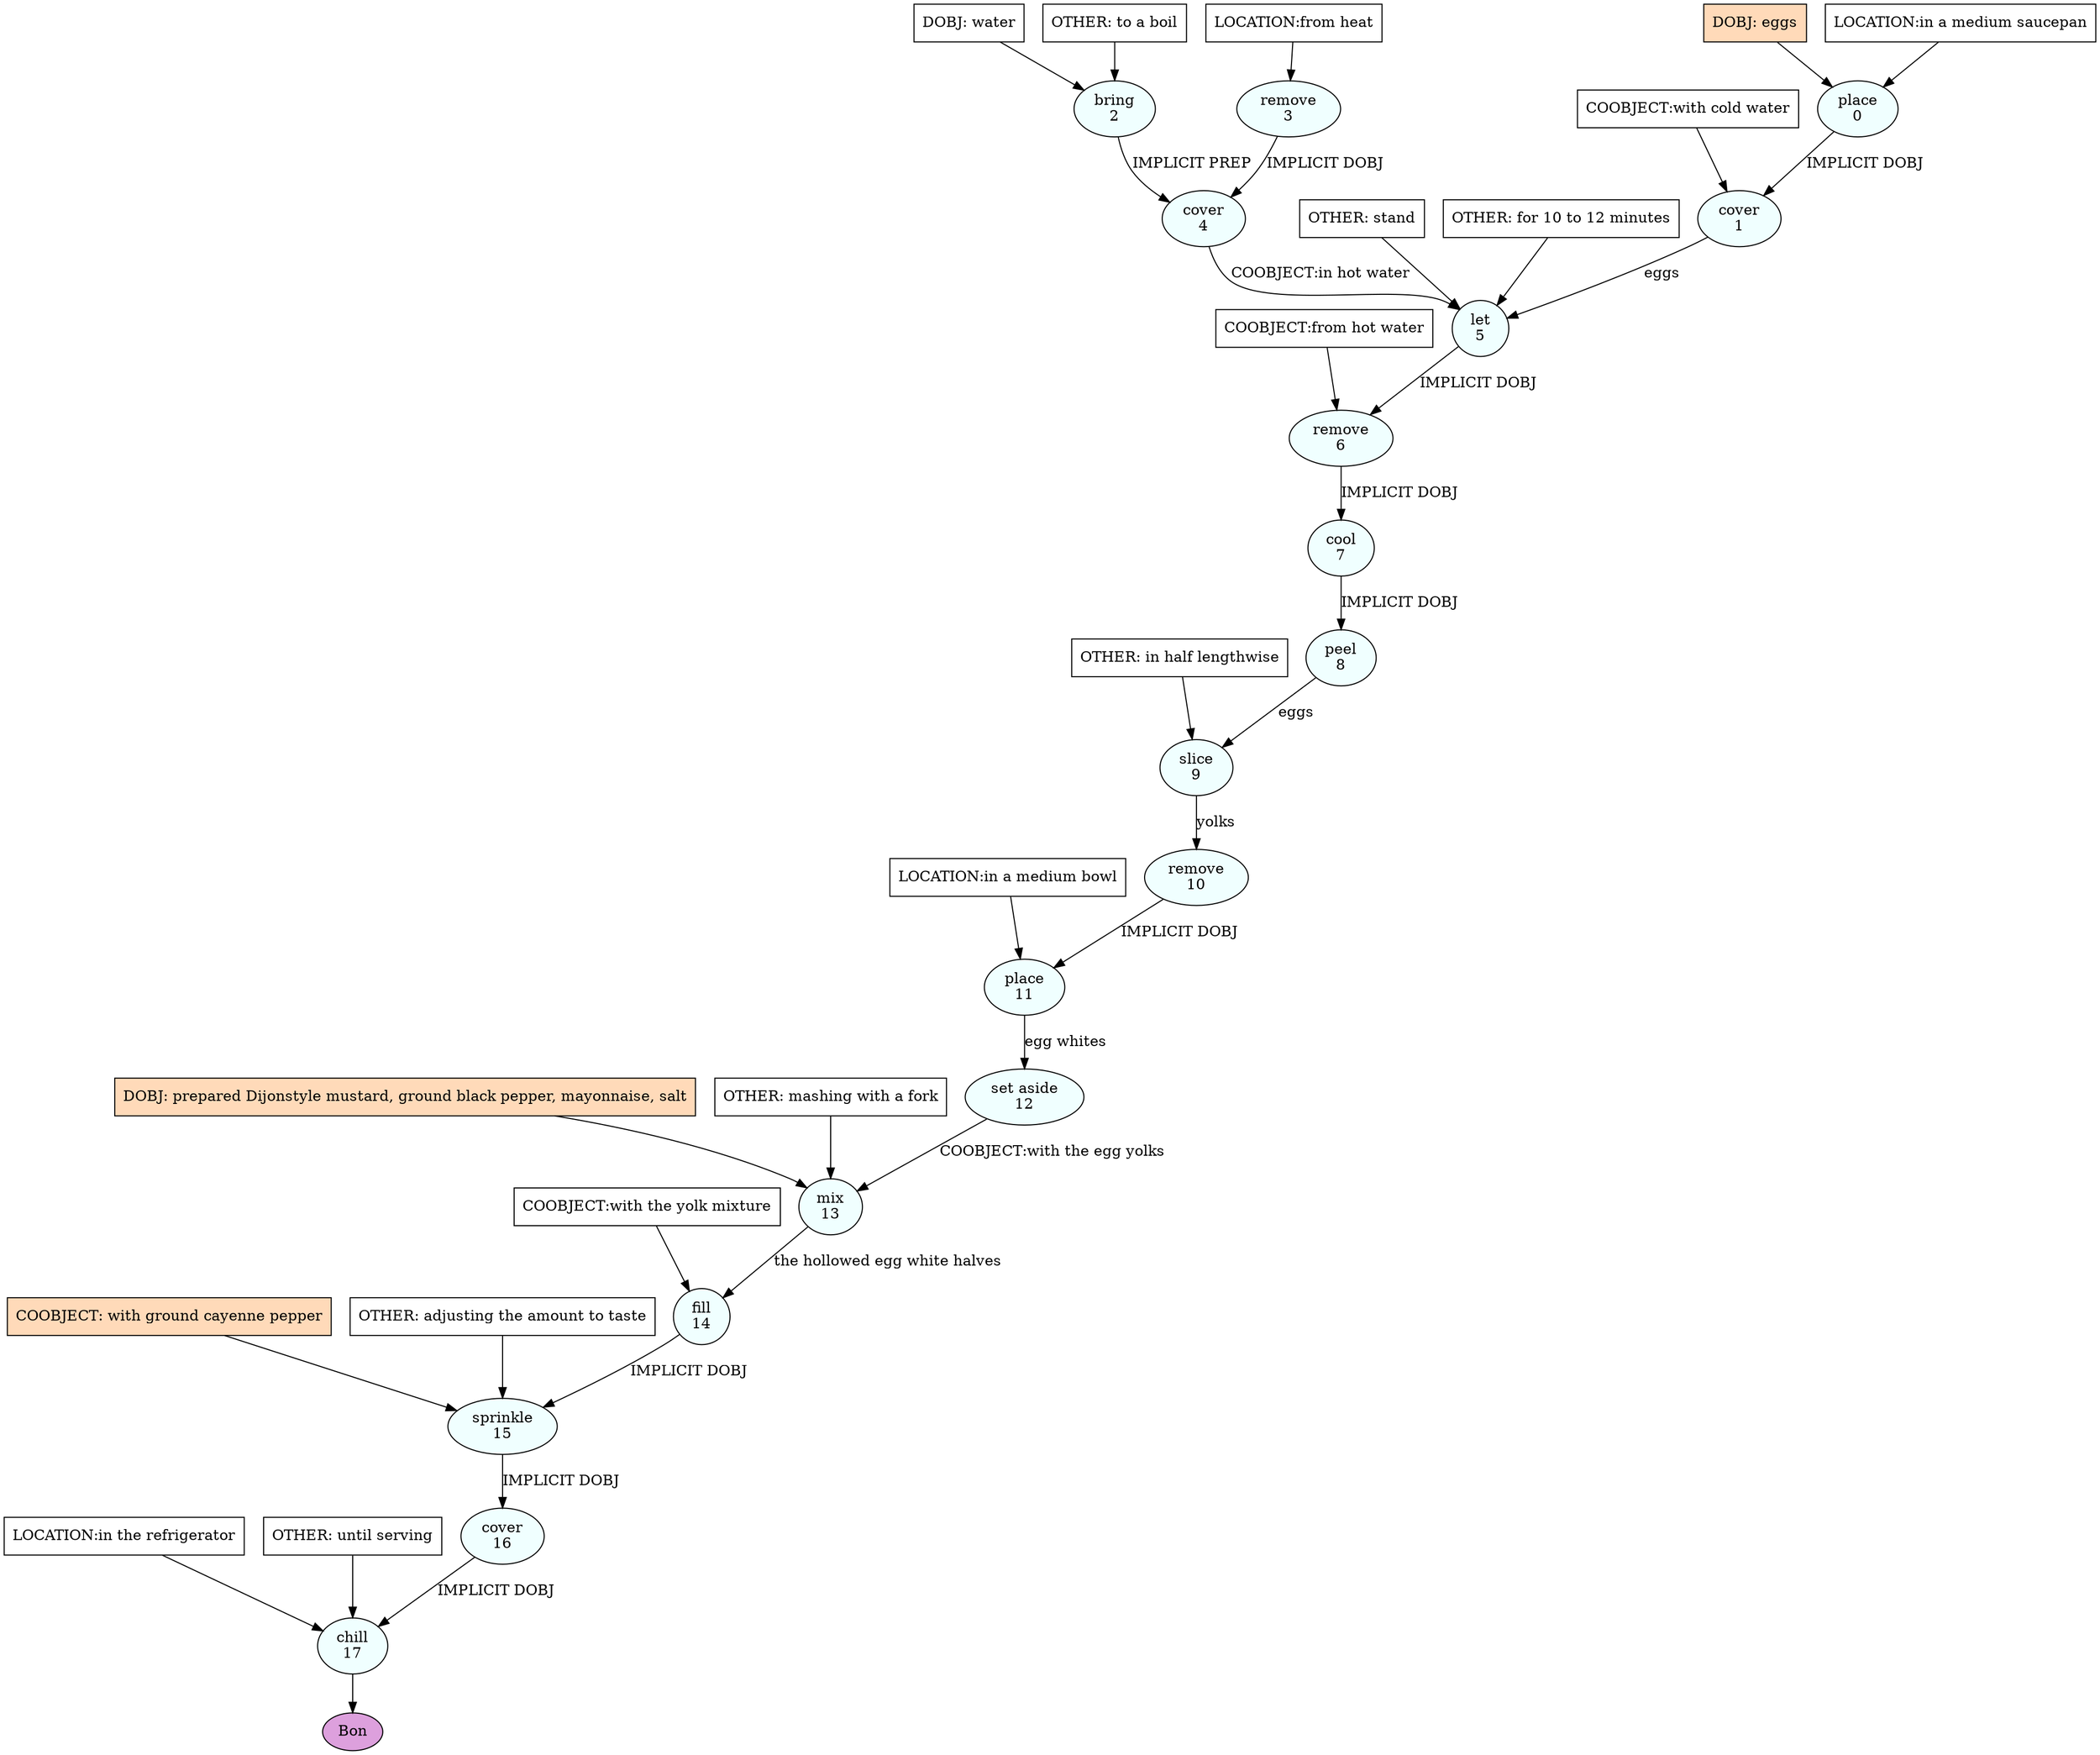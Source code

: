 digraph recipe {
E0[label="place
0", shape=oval, style=filled, fillcolor=azure]
E1[label="cover
1", shape=oval, style=filled, fillcolor=azure]
E2[label="bring
2", shape=oval, style=filled, fillcolor=azure]
E3[label="remove
3", shape=oval, style=filled, fillcolor=azure]
E4[label="cover
4", shape=oval, style=filled, fillcolor=azure]
E5[label="let
5", shape=oval, style=filled, fillcolor=azure]
E6[label="remove
6", shape=oval, style=filled, fillcolor=azure]
E7[label="cool
7", shape=oval, style=filled, fillcolor=azure]
E8[label="peel
8", shape=oval, style=filled, fillcolor=azure]
E9[label="slice
9", shape=oval, style=filled, fillcolor=azure]
E10[label="remove
10", shape=oval, style=filled, fillcolor=azure]
E11[label="place
11", shape=oval, style=filled, fillcolor=azure]
E12[label="set aside
12", shape=oval, style=filled, fillcolor=azure]
E13[label="mix
13", shape=oval, style=filled, fillcolor=azure]
E14[label="fill
14", shape=oval, style=filled, fillcolor=azure]
E15[label="sprinkle
15", shape=oval, style=filled, fillcolor=azure]
E16[label="cover
16", shape=oval, style=filled, fillcolor=azure]
E17[label="chill
17", shape=oval, style=filled, fillcolor=azure]
D0[label="DOBJ: eggs", shape=box, style=filled, fillcolor=peachpuff]
D0 -> E0
P0_0[label="LOCATION:in a medium saucepan", shape=box, style=filled, fillcolor=white]
P0_0 -> E0
D2[label="DOBJ: water", shape=box, style=filled, fillcolor=white]
D2 -> E2
O2_0[label="OTHER: to a boil", shape=box, style=filled, fillcolor=white]
O2_0 -> E2
P3_0[label="LOCATION:from heat", shape=box, style=filled, fillcolor=white]
P3_0 -> E3
E0 -> E1 [label="IMPLICIT DOBJ"]
P1_0_0[label="COOBJECT:with cold water", shape=box, style=filled, fillcolor=white]
P1_0_0 -> E1
E3 -> E4 [label="IMPLICIT DOBJ"]
E2 -> E4 [label="IMPLICIT PREP"]
E1 -> E5 [label="eggs"]
E4 -> E5 [label="COOBJECT:in hot water"]
O5_0_0[label="OTHER: stand", shape=box, style=filled, fillcolor=white]
O5_0_0 -> E5
O5_1_0[label="OTHER: for 10 to 12 minutes", shape=box, style=filled, fillcolor=white]
O5_1_0 -> E5
E5 -> E6 [label="IMPLICIT DOBJ"]
P6_0_0[label="COOBJECT:from hot water", shape=box, style=filled, fillcolor=white]
P6_0_0 -> E6
E6 -> E7 [label="IMPLICIT DOBJ"]
E7 -> E8 [label="IMPLICIT DOBJ"]
E8 -> E9 [label="eggs"]
O9_0_0[label="OTHER: in half lengthwise", shape=box, style=filled, fillcolor=white]
O9_0_0 -> E9
E9 -> E10 [label="yolks"]
E10 -> E11 [label="IMPLICIT DOBJ"]
P11_0_0[label="LOCATION:in a medium bowl", shape=box, style=filled, fillcolor=white]
P11_0_0 -> E11
E11 -> E12 [label="egg whites"]
D13_ing[label="DOBJ: prepared Dijonstyle mustard, ground black pepper, mayonnaise, salt", shape=box, style=filled, fillcolor=peachpuff]
D13_ing -> E13
E12 -> E13 [label="COOBJECT:with the egg yolks"]
O13_0_0[label="OTHER: mashing with a fork", shape=box, style=filled, fillcolor=white]
O13_0_0 -> E13
E13 -> E14 [label="the hollowed egg white halves"]
P14_0_0[label="COOBJECT:with the yolk mixture", shape=box, style=filled, fillcolor=white]
P14_0_0 -> E14
E14 -> E15 [label="IMPLICIT DOBJ"]
P15_0_ing[label="COOBJECT: with ground cayenne pepper", shape=box, style=filled, fillcolor=peachpuff]
P15_0_ing -> E15
O15_0_0[label="OTHER: adjusting the amount to taste", shape=box, style=filled, fillcolor=white]
O15_0_0 -> E15
E15 -> E16 [label="IMPLICIT DOBJ"]
E16 -> E17 [label="IMPLICIT DOBJ"]
P17_0_0[label="LOCATION:in the refrigerator", shape=box, style=filled, fillcolor=white]
P17_0_0 -> E17
O17_0_0[label="OTHER: until serving", shape=box, style=filled, fillcolor=white]
O17_0_0 -> E17
EOR[label="Bon", shape=oval, style=filled, fillcolor=plum]
E17 -> EOR
}
